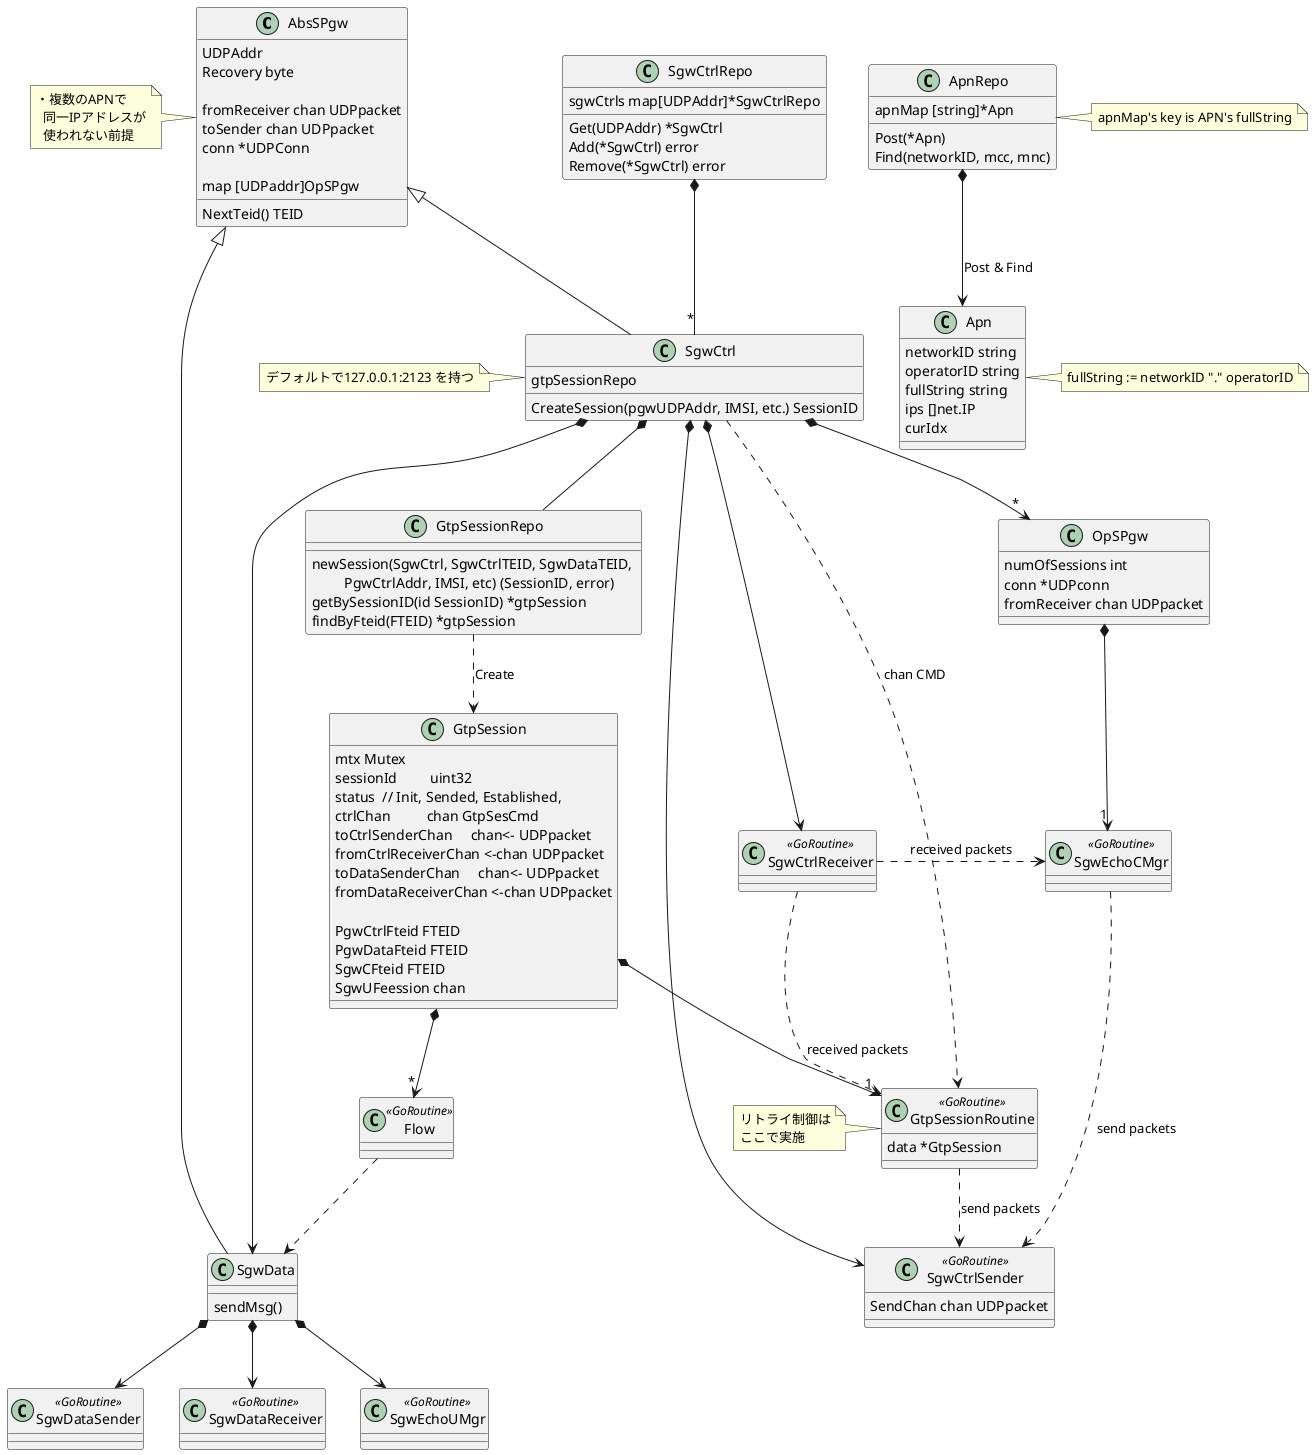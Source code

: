 @startuml gojiko

'''''''''''''''''''
' S/PGW part
'''''''''''''''''''

class AbsSPgw {
  UDPAddr
  Recovery byte

  fromReceiver chan UDPpacket
  toSender chan UDPpacket
  conn *UDPConn

  map [UDPaddr]OpSPgw

  NextTeid() TEID
}
note left
・複数のAPNで
  同一IPアドレスが
  使われない前提
end note


'''''''''''''''''''
' SGW part
'''''''''''''''''''

class SgwCtrlRepo {
  sgwCtrls map[UDPAddr]*SgwCtrlRepo
  Get(UDPAddr) *SgwCtrl
  Add(*SgwCtrl) error
  Remove(*SgwCtrl) error
}
SgwCtrlRepo *--"*" SgwCtrl
note left
  デフォルトで127.0.0.1:2123 を持つ
end note

class SgwCtrl {
  gtpSessionRepo
  CreateSession(pgwUDPAddr, IMSI, etc.) SessionID
}

class SgwData {
  sendMsg()
}
SgwCtrl *-> SgwData

AbsSPgw <|-- SgwCtrl
AbsSPgw <|-- SgwData

class SgwDataSender <<GoRoutine>>
class SgwDataReceiver <<GoRoutine>>

SgwCtrl *--> SgwCtrlSender
SgwCtrl *--> SgwCtrlReceiver


class SgwCtrlSender <<GoRoutine>> {
  SendChan chan UDPpacket
}

class SgwCtrlReceiver <<GoRoutine>>

SgwData *--> SgwDataSender
SgwData *--> SgwDataReceiver



SgwCtrl ..> GtpSessionRoutine : chan CMD

'''''''''''''''''''
' OpPgw part
'''''''''''''''''''

class OpSPgw {
  numOfSessions int
  conn *UDPconn
  fromReceiver chan UDPpacket
}

SgwCtrl *--> "*" OpSPgw

class SgwEchoCMgr <<GoRoutine>>
class SgwEchoUMgr <<GoRoutine>>
OpSPgw *--> "1" SgwEchoCMgr
SgwData *--> SgwEchoUMgr

SgwEchoCMgr ..> SgwCtrlSender : send packets
SgwCtrlReceiver .> SgwEchoCMgr : received packets

'''''''''''''''''''
' GtpSession part
'''''''''''''''''''

class GtpSessionRepo {
  newSession(SgwCtrl, SgwCtrlTEID, SgwDataTEID, \n\
         PgwCtrlAddr, IMSI, etc) (SessionID, error)
  getBySessionID(id SessionID) *gtpSession
  findByFteid(FTEID) *gtpSession
}
GtpSessionRepo ..> GtpSession : Create
SgwCtrl *-- GtpSessionRepo

class GtpSession {
  mtx Mutex
  sessionId         uint32
  status  // Init, Sended, Established,
  ctrlChan          chan GtpSesCmd
  toCtrlSenderChan     chan<- UDPpacket
  fromCtrlReceiverChan <-chan UDPpacket
  toDataSenderChan     chan<- UDPpacket
  fromDataReceiverChan <-chan UDPpacket

  PgwCtrlFteid FTEID
  PgwDataFteid FTEID
  SgwCFteid FTEID
  SgwUFeession chan
}
GtpSession *--> "1" GtpSessionRoutine
GtpSessionRoutine ..> SgwCtrlSender : send packets

class GtpSessionRoutine <<GoRoutine>> {
  data *GtpSession
}
note left
  リトライ制御は
  ここで実施
end note

class Flow <<GoRoutine>>


GtpSession *--> "*" Flow
Flow ..> SgwData


SgwCtrlReceiver ..> GtpSessionRoutine : received packets


'''''''''''''''''''
' APN part
'''''''''''''''''''
class ApnRepo {
  apnMap [string]*Apn

  Post(*Apn)
  Find(networkID, mcc, mnc)
}
note right
  apnMap's key is APN's fullString
end note

class Apn {
  networkID string
  operatorID string
  fullString string
  ips []net.IP
  curIdx
}
note right
  fullString := networkID "." operatorID
end note
ApnRepo *--> Apn : Post & Find

@enduml

